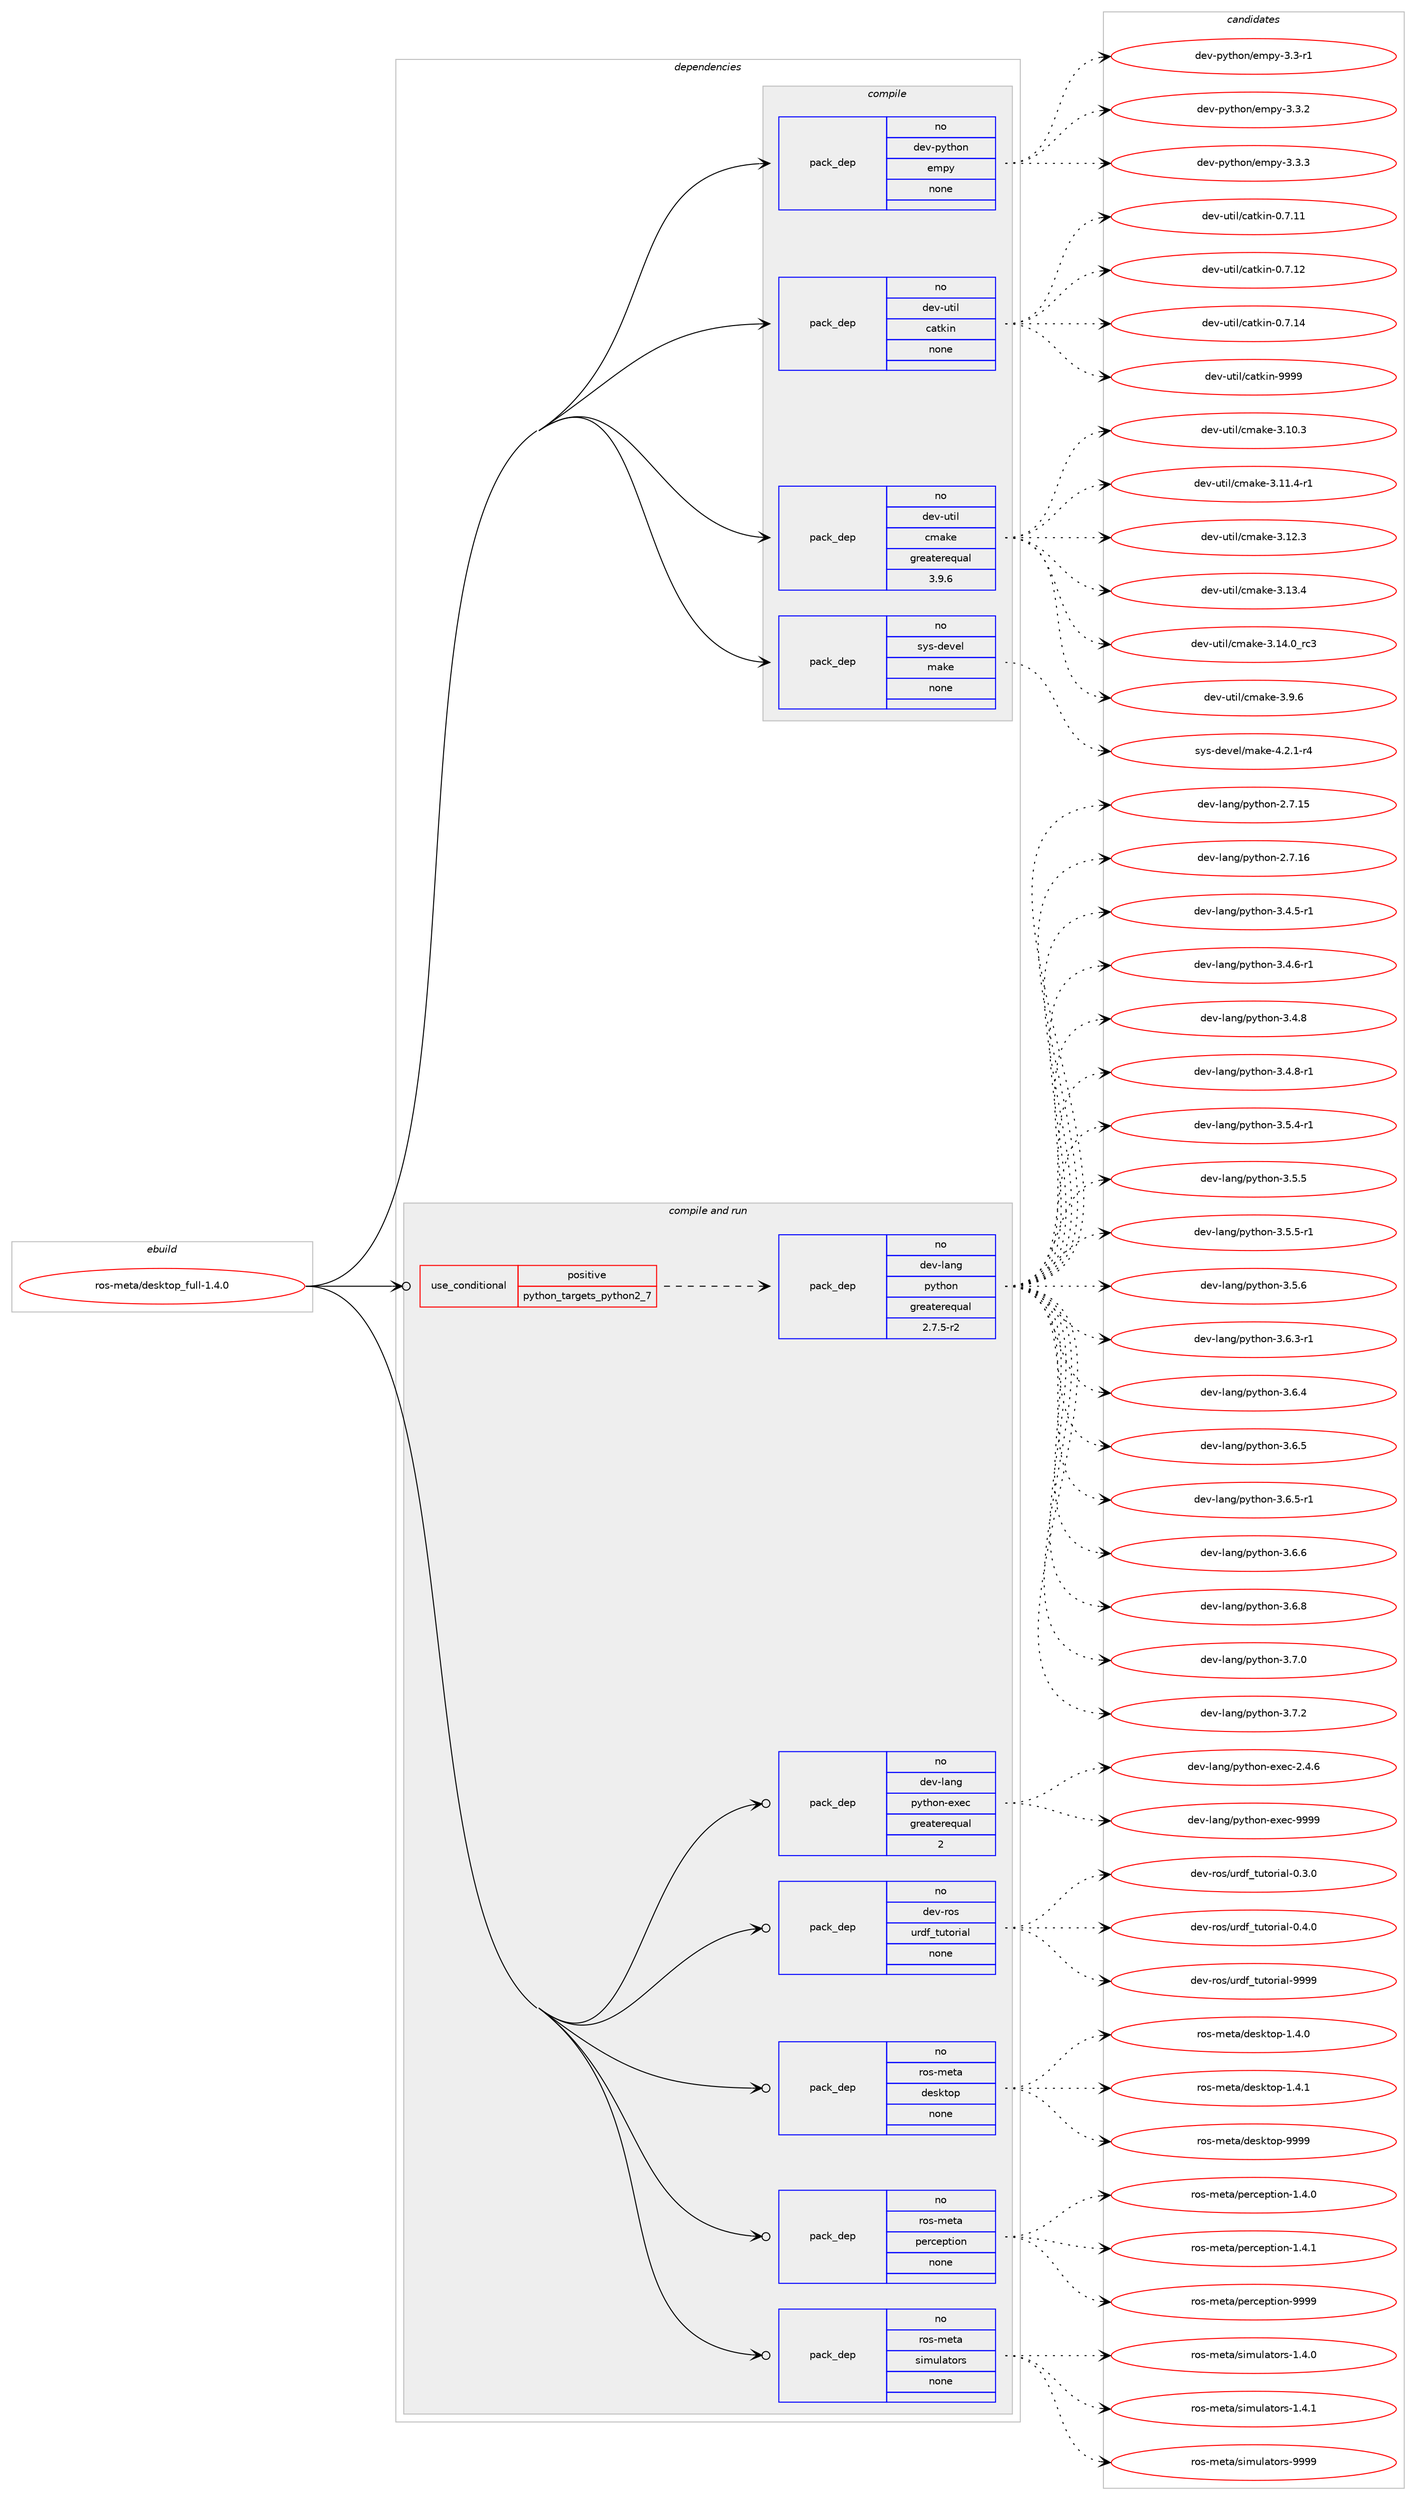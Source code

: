 digraph prolog {

# *************
# Graph options
# *************

newrank=true;
concentrate=true;
compound=true;
graph [rankdir=LR,fontname=Helvetica,fontsize=10,ranksep=1.5];#, ranksep=2.5, nodesep=0.2];
edge  [arrowhead=vee];
node  [fontname=Helvetica,fontsize=10];

# **********
# The ebuild
# **********

subgraph cluster_leftcol {
color=gray;
rank=same;
label=<<i>ebuild</i>>;
id [label="ros-meta/desktop_full-1.4.0", color=red, width=4, href="../ros-meta/desktop_full-1.4.0.svg"];
}

# ****************
# The dependencies
# ****************

subgraph cluster_midcol {
color=gray;
label=<<i>dependencies</i>>;
subgraph cluster_compile {
fillcolor="#eeeeee";
style=filled;
label=<<i>compile</i>>;
subgraph pack1203155 {
dependency1682362 [label=<<TABLE BORDER="0" CELLBORDER="1" CELLSPACING="0" CELLPADDING="4" WIDTH="220"><TR><TD ROWSPAN="6" CELLPADDING="30">pack_dep</TD></TR><TR><TD WIDTH="110">no</TD></TR><TR><TD>dev-python</TD></TR><TR><TD>empy</TD></TR><TR><TD>none</TD></TR><TR><TD></TD></TR></TABLE>>, shape=none, color=blue];
}
id:e -> dependency1682362:w [weight=20,style="solid",arrowhead="vee"];
subgraph pack1203156 {
dependency1682363 [label=<<TABLE BORDER="0" CELLBORDER="1" CELLSPACING="0" CELLPADDING="4" WIDTH="220"><TR><TD ROWSPAN="6" CELLPADDING="30">pack_dep</TD></TR><TR><TD WIDTH="110">no</TD></TR><TR><TD>dev-util</TD></TR><TR><TD>catkin</TD></TR><TR><TD>none</TD></TR><TR><TD></TD></TR></TABLE>>, shape=none, color=blue];
}
id:e -> dependency1682363:w [weight=20,style="solid",arrowhead="vee"];
subgraph pack1203157 {
dependency1682364 [label=<<TABLE BORDER="0" CELLBORDER="1" CELLSPACING="0" CELLPADDING="4" WIDTH="220"><TR><TD ROWSPAN="6" CELLPADDING="30">pack_dep</TD></TR><TR><TD WIDTH="110">no</TD></TR><TR><TD>dev-util</TD></TR><TR><TD>cmake</TD></TR><TR><TD>greaterequal</TD></TR><TR><TD>3.9.6</TD></TR></TABLE>>, shape=none, color=blue];
}
id:e -> dependency1682364:w [weight=20,style="solid",arrowhead="vee"];
subgraph pack1203158 {
dependency1682365 [label=<<TABLE BORDER="0" CELLBORDER="1" CELLSPACING="0" CELLPADDING="4" WIDTH="220"><TR><TD ROWSPAN="6" CELLPADDING="30">pack_dep</TD></TR><TR><TD WIDTH="110">no</TD></TR><TR><TD>sys-devel</TD></TR><TR><TD>make</TD></TR><TR><TD>none</TD></TR><TR><TD></TD></TR></TABLE>>, shape=none, color=blue];
}
id:e -> dependency1682365:w [weight=20,style="solid",arrowhead="vee"];
}
subgraph cluster_compileandrun {
fillcolor="#eeeeee";
style=filled;
label=<<i>compile and run</i>>;
subgraph cond451678 {
dependency1682366 [label=<<TABLE BORDER="0" CELLBORDER="1" CELLSPACING="0" CELLPADDING="4"><TR><TD ROWSPAN="3" CELLPADDING="10">use_conditional</TD></TR><TR><TD>positive</TD></TR><TR><TD>python_targets_python2_7</TD></TR></TABLE>>, shape=none, color=red];
subgraph pack1203159 {
dependency1682367 [label=<<TABLE BORDER="0" CELLBORDER="1" CELLSPACING="0" CELLPADDING="4" WIDTH="220"><TR><TD ROWSPAN="6" CELLPADDING="30">pack_dep</TD></TR><TR><TD WIDTH="110">no</TD></TR><TR><TD>dev-lang</TD></TR><TR><TD>python</TD></TR><TR><TD>greaterequal</TD></TR><TR><TD>2.7.5-r2</TD></TR></TABLE>>, shape=none, color=blue];
}
dependency1682366:e -> dependency1682367:w [weight=20,style="dashed",arrowhead="vee"];
}
id:e -> dependency1682366:w [weight=20,style="solid",arrowhead="odotvee"];
subgraph pack1203160 {
dependency1682368 [label=<<TABLE BORDER="0" CELLBORDER="1" CELLSPACING="0" CELLPADDING="4" WIDTH="220"><TR><TD ROWSPAN="6" CELLPADDING="30">pack_dep</TD></TR><TR><TD WIDTH="110">no</TD></TR><TR><TD>dev-lang</TD></TR><TR><TD>python-exec</TD></TR><TR><TD>greaterequal</TD></TR><TR><TD>2</TD></TR></TABLE>>, shape=none, color=blue];
}
id:e -> dependency1682368:w [weight=20,style="solid",arrowhead="odotvee"];
subgraph pack1203161 {
dependency1682369 [label=<<TABLE BORDER="0" CELLBORDER="1" CELLSPACING="0" CELLPADDING="4" WIDTH="220"><TR><TD ROWSPAN="6" CELLPADDING="30">pack_dep</TD></TR><TR><TD WIDTH="110">no</TD></TR><TR><TD>dev-ros</TD></TR><TR><TD>urdf_tutorial</TD></TR><TR><TD>none</TD></TR><TR><TD></TD></TR></TABLE>>, shape=none, color=blue];
}
id:e -> dependency1682369:w [weight=20,style="solid",arrowhead="odotvee"];
subgraph pack1203162 {
dependency1682370 [label=<<TABLE BORDER="0" CELLBORDER="1" CELLSPACING="0" CELLPADDING="4" WIDTH="220"><TR><TD ROWSPAN="6" CELLPADDING="30">pack_dep</TD></TR><TR><TD WIDTH="110">no</TD></TR><TR><TD>ros-meta</TD></TR><TR><TD>desktop</TD></TR><TR><TD>none</TD></TR><TR><TD></TD></TR></TABLE>>, shape=none, color=blue];
}
id:e -> dependency1682370:w [weight=20,style="solid",arrowhead="odotvee"];
subgraph pack1203163 {
dependency1682371 [label=<<TABLE BORDER="0" CELLBORDER="1" CELLSPACING="0" CELLPADDING="4" WIDTH="220"><TR><TD ROWSPAN="6" CELLPADDING="30">pack_dep</TD></TR><TR><TD WIDTH="110">no</TD></TR><TR><TD>ros-meta</TD></TR><TR><TD>perception</TD></TR><TR><TD>none</TD></TR><TR><TD></TD></TR></TABLE>>, shape=none, color=blue];
}
id:e -> dependency1682371:w [weight=20,style="solid",arrowhead="odotvee"];
subgraph pack1203164 {
dependency1682372 [label=<<TABLE BORDER="0" CELLBORDER="1" CELLSPACING="0" CELLPADDING="4" WIDTH="220"><TR><TD ROWSPAN="6" CELLPADDING="30">pack_dep</TD></TR><TR><TD WIDTH="110">no</TD></TR><TR><TD>ros-meta</TD></TR><TR><TD>simulators</TD></TR><TR><TD>none</TD></TR><TR><TD></TD></TR></TABLE>>, shape=none, color=blue];
}
id:e -> dependency1682372:w [weight=20,style="solid",arrowhead="odotvee"];
}
subgraph cluster_run {
fillcolor="#eeeeee";
style=filled;
label=<<i>run</i>>;
}
}

# **************
# The candidates
# **************

subgraph cluster_choices {
rank=same;
color=gray;
label=<<i>candidates</i>>;

subgraph choice1203155 {
color=black;
nodesep=1;
choice1001011184511212111610411111047101109112121455146514511449 [label="dev-python/empy-3.3-r1", color=red, width=4,href="../dev-python/empy-3.3-r1.svg"];
choice1001011184511212111610411111047101109112121455146514650 [label="dev-python/empy-3.3.2", color=red, width=4,href="../dev-python/empy-3.3.2.svg"];
choice1001011184511212111610411111047101109112121455146514651 [label="dev-python/empy-3.3.3", color=red, width=4,href="../dev-python/empy-3.3.3.svg"];
dependency1682362:e -> choice1001011184511212111610411111047101109112121455146514511449:w [style=dotted,weight="100"];
dependency1682362:e -> choice1001011184511212111610411111047101109112121455146514650:w [style=dotted,weight="100"];
dependency1682362:e -> choice1001011184511212111610411111047101109112121455146514651:w [style=dotted,weight="100"];
}
subgraph choice1203156 {
color=black;
nodesep=1;
choice1001011184511711610510847999711610710511045484655464949 [label="dev-util/catkin-0.7.11", color=red, width=4,href="../dev-util/catkin-0.7.11.svg"];
choice1001011184511711610510847999711610710511045484655464950 [label="dev-util/catkin-0.7.12", color=red, width=4,href="../dev-util/catkin-0.7.12.svg"];
choice1001011184511711610510847999711610710511045484655464952 [label="dev-util/catkin-0.7.14", color=red, width=4,href="../dev-util/catkin-0.7.14.svg"];
choice100101118451171161051084799971161071051104557575757 [label="dev-util/catkin-9999", color=red, width=4,href="../dev-util/catkin-9999.svg"];
dependency1682363:e -> choice1001011184511711610510847999711610710511045484655464949:w [style=dotted,weight="100"];
dependency1682363:e -> choice1001011184511711610510847999711610710511045484655464950:w [style=dotted,weight="100"];
dependency1682363:e -> choice1001011184511711610510847999711610710511045484655464952:w [style=dotted,weight="100"];
dependency1682363:e -> choice100101118451171161051084799971161071051104557575757:w [style=dotted,weight="100"];
}
subgraph choice1203157 {
color=black;
nodesep=1;
choice1001011184511711610510847991099710710145514649484651 [label="dev-util/cmake-3.10.3", color=red, width=4,href="../dev-util/cmake-3.10.3.svg"];
choice10010111845117116105108479910997107101455146494946524511449 [label="dev-util/cmake-3.11.4-r1", color=red, width=4,href="../dev-util/cmake-3.11.4-r1.svg"];
choice1001011184511711610510847991099710710145514649504651 [label="dev-util/cmake-3.12.3", color=red, width=4,href="../dev-util/cmake-3.12.3.svg"];
choice1001011184511711610510847991099710710145514649514652 [label="dev-util/cmake-3.13.4", color=red, width=4,href="../dev-util/cmake-3.13.4.svg"];
choice1001011184511711610510847991099710710145514649524648951149951 [label="dev-util/cmake-3.14.0_rc3", color=red, width=4,href="../dev-util/cmake-3.14.0_rc3.svg"];
choice10010111845117116105108479910997107101455146574654 [label="dev-util/cmake-3.9.6", color=red, width=4,href="../dev-util/cmake-3.9.6.svg"];
dependency1682364:e -> choice1001011184511711610510847991099710710145514649484651:w [style=dotted,weight="100"];
dependency1682364:e -> choice10010111845117116105108479910997107101455146494946524511449:w [style=dotted,weight="100"];
dependency1682364:e -> choice1001011184511711610510847991099710710145514649504651:w [style=dotted,weight="100"];
dependency1682364:e -> choice1001011184511711610510847991099710710145514649514652:w [style=dotted,weight="100"];
dependency1682364:e -> choice1001011184511711610510847991099710710145514649524648951149951:w [style=dotted,weight="100"];
dependency1682364:e -> choice10010111845117116105108479910997107101455146574654:w [style=dotted,weight="100"];
}
subgraph choice1203158 {
color=black;
nodesep=1;
choice1151211154510010111810110847109971071014552465046494511452 [label="sys-devel/make-4.2.1-r4", color=red, width=4,href="../sys-devel/make-4.2.1-r4.svg"];
dependency1682365:e -> choice1151211154510010111810110847109971071014552465046494511452:w [style=dotted,weight="100"];
}
subgraph choice1203159 {
color=black;
nodesep=1;
choice10010111845108971101034711212111610411111045504655464953 [label="dev-lang/python-2.7.15", color=red, width=4,href="../dev-lang/python-2.7.15.svg"];
choice10010111845108971101034711212111610411111045504655464954 [label="dev-lang/python-2.7.16", color=red, width=4,href="../dev-lang/python-2.7.16.svg"];
choice1001011184510897110103471121211161041111104551465246534511449 [label="dev-lang/python-3.4.5-r1", color=red, width=4,href="../dev-lang/python-3.4.5-r1.svg"];
choice1001011184510897110103471121211161041111104551465246544511449 [label="dev-lang/python-3.4.6-r1", color=red, width=4,href="../dev-lang/python-3.4.6-r1.svg"];
choice100101118451089711010347112121116104111110455146524656 [label="dev-lang/python-3.4.8", color=red, width=4,href="../dev-lang/python-3.4.8.svg"];
choice1001011184510897110103471121211161041111104551465246564511449 [label="dev-lang/python-3.4.8-r1", color=red, width=4,href="../dev-lang/python-3.4.8-r1.svg"];
choice1001011184510897110103471121211161041111104551465346524511449 [label="dev-lang/python-3.5.4-r1", color=red, width=4,href="../dev-lang/python-3.5.4-r1.svg"];
choice100101118451089711010347112121116104111110455146534653 [label="dev-lang/python-3.5.5", color=red, width=4,href="../dev-lang/python-3.5.5.svg"];
choice1001011184510897110103471121211161041111104551465346534511449 [label="dev-lang/python-3.5.5-r1", color=red, width=4,href="../dev-lang/python-3.5.5-r1.svg"];
choice100101118451089711010347112121116104111110455146534654 [label="dev-lang/python-3.5.6", color=red, width=4,href="../dev-lang/python-3.5.6.svg"];
choice1001011184510897110103471121211161041111104551465446514511449 [label="dev-lang/python-3.6.3-r1", color=red, width=4,href="../dev-lang/python-3.6.3-r1.svg"];
choice100101118451089711010347112121116104111110455146544652 [label="dev-lang/python-3.6.4", color=red, width=4,href="../dev-lang/python-3.6.4.svg"];
choice100101118451089711010347112121116104111110455146544653 [label="dev-lang/python-3.6.5", color=red, width=4,href="../dev-lang/python-3.6.5.svg"];
choice1001011184510897110103471121211161041111104551465446534511449 [label="dev-lang/python-3.6.5-r1", color=red, width=4,href="../dev-lang/python-3.6.5-r1.svg"];
choice100101118451089711010347112121116104111110455146544654 [label="dev-lang/python-3.6.6", color=red, width=4,href="../dev-lang/python-3.6.6.svg"];
choice100101118451089711010347112121116104111110455146544656 [label="dev-lang/python-3.6.8", color=red, width=4,href="../dev-lang/python-3.6.8.svg"];
choice100101118451089711010347112121116104111110455146554648 [label="dev-lang/python-3.7.0", color=red, width=4,href="../dev-lang/python-3.7.0.svg"];
choice100101118451089711010347112121116104111110455146554650 [label="dev-lang/python-3.7.2", color=red, width=4,href="../dev-lang/python-3.7.2.svg"];
dependency1682367:e -> choice10010111845108971101034711212111610411111045504655464953:w [style=dotted,weight="100"];
dependency1682367:e -> choice10010111845108971101034711212111610411111045504655464954:w [style=dotted,weight="100"];
dependency1682367:e -> choice1001011184510897110103471121211161041111104551465246534511449:w [style=dotted,weight="100"];
dependency1682367:e -> choice1001011184510897110103471121211161041111104551465246544511449:w [style=dotted,weight="100"];
dependency1682367:e -> choice100101118451089711010347112121116104111110455146524656:w [style=dotted,weight="100"];
dependency1682367:e -> choice1001011184510897110103471121211161041111104551465246564511449:w [style=dotted,weight="100"];
dependency1682367:e -> choice1001011184510897110103471121211161041111104551465346524511449:w [style=dotted,weight="100"];
dependency1682367:e -> choice100101118451089711010347112121116104111110455146534653:w [style=dotted,weight="100"];
dependency1682367:e -> choice1001011184510897110103471121211161041111104551465346534511449:w [style=dotted,weight="100"];
dependency1682367:e -> choice100101118451089711010347112121116104111110455146534654:w [style=dotted,weight="100"];
dependency1682367:e -> choice1001011184510897110103471121211161041111104551465446514511449:w [style=dotted,weight="100"];
dependency1682367:e -> choice100101118451089711010347112121116104111110455146544652:w [style=dotted,weight="100"];
dependency1682367:e -> choice100101118451089711010347112121116104111110455146544653:w [style=dotted,weight="100"];
dependency1682367:e -> choice1001011184510897110103471121211161041111104551465446534511449:w [style=dotted,weight="100"];
dependency1682367:e -> choice100101118451089711010347112121116104111110455146544654:w [style=dotted,weight="100"];
dependency1682367:e -> choice100101118451089711010347112121116104111110455146544656:w [style=dotted,weight="100"];
dependency1682367:e -> choice100101118451089711010347112121116104111110455146554648:w [style=dotted,weight="100"];
dependency1682367:e -> choice100101118451089711010347112121116104111110455146554650:w [style=dotted,weight="100"];
}
subgraph choice1203160 {
color=black;
nodesep=1;
choice1001011184510897110103471121211161041111104510112010199455046524654 [label="dev-lang/python-exec-2.4.6", color=red, width=4,href="../dev-lang/python-exec-2.4.6.svg"];
choice10010111845108971101034711212111610411111045101120101994557575757 [label="dev-lang/python-exec-9999", color=red, width=4,href="../dev-lang/python-exec-9999.svg"];
dependency1682368:e -> choice1001011184510897110103471121211161041111104510112010199455046524654:w [style=dotted,weight="100"];
dependency1682368:e -> choice10010111845108971101034711212111610411111045101120101994557575757:w [style=dotted,weight="100"];
}
subgraph choice1203161 {
color=black;
nodesep=1;
choice10010111845114111115471171141001029511611711611111410597108454846514648 [label="dev-ros/urdf_tutorial-0.3.0", color=red, width=4,href="../dev-ros/urdf_tutorial-0.3.0.svg"];
choice10010111845114111115471171141001029511611711611111410597108454846524648 [label="dev-ros/urdf_tutorial-0.4.0", color=red, width=4,href="../dev-ros/urdf_tutorial-0.4.0.svg"];
choice100101118451141111154711711410010295116117116111114105971084557575757 [label="dev-ros/urdf_tutorial-9999", color=red, width=4,href="../dev-ros/urdf_tutorial-9999.svg"];
dependency1682369:e -> choice10010111845114111115471171141001029511611711611111410597108454846514648:w [style=dotted,weight="100"];
dependency1682369:e -> choice10010111845114111115471171141001029511611711611111410597108454846524648:w [style=dotted,weight="100"];
dependency1682369:e -> choice100101118451141111154711711410010295116117116111114105971084557575757:w [style=dotted,weight="100"];
}
subgraph choice1203162 {
color=black;
nodesep=1;
choice114111115451091011169747100101115107116111112454946524648 [label="ros-meta/desktop-1.4.0", color=red, width=4,href="../ros-meta/desktop-1.4.0.svg"];
choice114111115451091011169747100101115107116111112454946524649 [label="ros-meta/desktop-1.4.1", color=red, width=4,href="../ros-meta/desktop-1.4.1.svg"];
choice1141111154510910111697471001011151071161111124557575757 [label="ros-meta/desktop-9999", color=red, width=4,href="../ros-meta/desktop-9999.svg"];
dependency1682370:e -> choice114111115451091011169747100101115107116111112454946524648:w [style=dotted,weight="100"];
dependency1682370:e -> choice114111115451091011169747100101115107116111112454946524649:w [style=dotted,weight="100"];
dependency1682370:e -> choice1141111154510910111697471001011151071161111124557575757:w [style=dotted,weight="100"];
}
subgraph choice1203163 {
color=black;
nodesep=1;
choice11411111545109101116974711210111499101112116105111110454946524648 [label="ros-meta/perception-1.4.0", color=red, width=4,href="../ros-meta/perception-1.4.0.svg"];
choice11411111545109101116974711210111499101112116105111110454946524649 [label="ros-meta/perception-1.4.1", color=red, width=4,href="../ros-meta/perception-1.4.1.svg"];
choice114111115451091011169747112101114991011121161051111104557575757 [label="ros-meta/perception-9999", color=red, width=4,href="../ros-meta/perception-9999.svg"];
dependency1682371:e -> choice11411111545109101116974711210111499101112116105111110454946524648:w [style=dotted,weight="100"];
dependency1682371:e -> choice11411111545109101116974711210111499101112116105111110454946524649:w [style=dotted,weight="100"];
dependency1682371:e -> choice114111115451091011169747112101114991011121161051111104557575757:w [style=dotted,weight="100"];
}
subgraph choice1203164 {
color=black;
nodesep=1;
choice11411111545109101116974711510510911710897116111114115454946524648 [label="ros-meta/simulators-1.4.0", color=red, width=4,href="../ros-meta/simulators-1.4.0.svg"];
choice11411111545109101116974711510510911710897116111114115454946524649 [label="ros-meta/simulators-1.4.1", color=red, width=4,href="../ros-meta/simulators-1.4.1.svg"];
choice114111115451091011169747115105109117108971161111141154557575757 [label="ros-meta/simulators-9999", color=red, width=4,href="../ros-meta/simulators-9999.svg"];
dependency1682372:e -> choice11411111545109101116974711510510911710897116111114115454946524648:w [style=dotted,weight="100"];
dependency1682372:e -> choice11411111545109101116974711510510911710897116111114115454946524649:w [style=dotted,weight="100"];
dependency1682372:e -> choice114111115451091011169747115105109117108971161111141154557575757:w [style=dotted,weight="100"];
}
}

}
